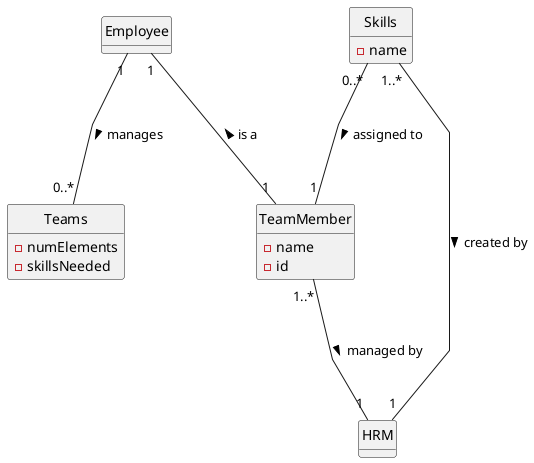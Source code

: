 @startuml

skinparam linetype polyline

hide methods
hide circle

class Employee {
}

class TeamMember {
  - name 
  - id 
}

class HRM {
}

class Skills {
  - name 
}

class Teams {
  - numElements 
  - skillsNeeded
}

Employee "1"---"1" TeamMember : is a <
Employee "1"---"0..*" Teams : manages >

TeamMember "1..*"---"1" HRM : managed by >

Skills "1..*"---"1" HRM : created by >
Skills "0..*"---"1" TeamMember : assigned to > 

@enduml